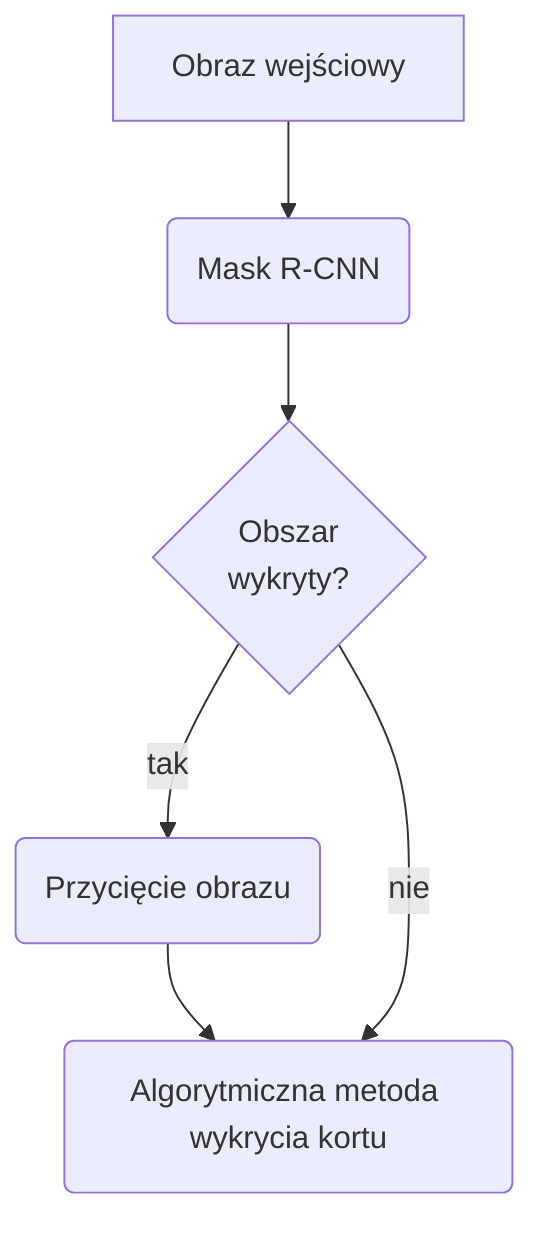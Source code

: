 graph TD

%% ...::: NODES :::...

input[Obraz wejściowy]
mrcnn(Mask R-CNN)
wykryty{Obszar<br/>wykryty?}
algorytm(Algorytmiczna metoda wykrycia kortu)
crop(Przycięcie obrazu)

%% ...::: STYLING :::...

%% ...::: FLOWS :::...

input-->mrcnn
mrcnn-->wykryty
wykryty--tak-->crop
crop-->algorytm
wykryty--nie-->algorytm